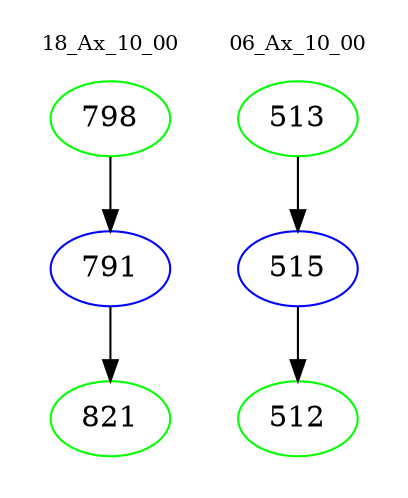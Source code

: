 digraph{
subgraph cluster_0 {
color = white
label = "18_Ax_10_00";
fontsize=10;
T0_798 [label="798", color="green"]
T0_798 -> T0_791 [color="black"]
T0_791 [label="791", color="blue"]
T0_791 -> T0_821 [color="black"]
T0_821 [label="821", color="green"]
}
subgraph cluster_1 {
color = white
label = "06_Ax_10_00";
fontsize=10;
T1_513 [label="513", color="green"]
T1_513 -> T1_515 [color="black"]
T1_515 [label="515", color="blue"]
T1_515 -> T1_512 [color="black"]
T1_512 [label="512", color="green"]
}
}
